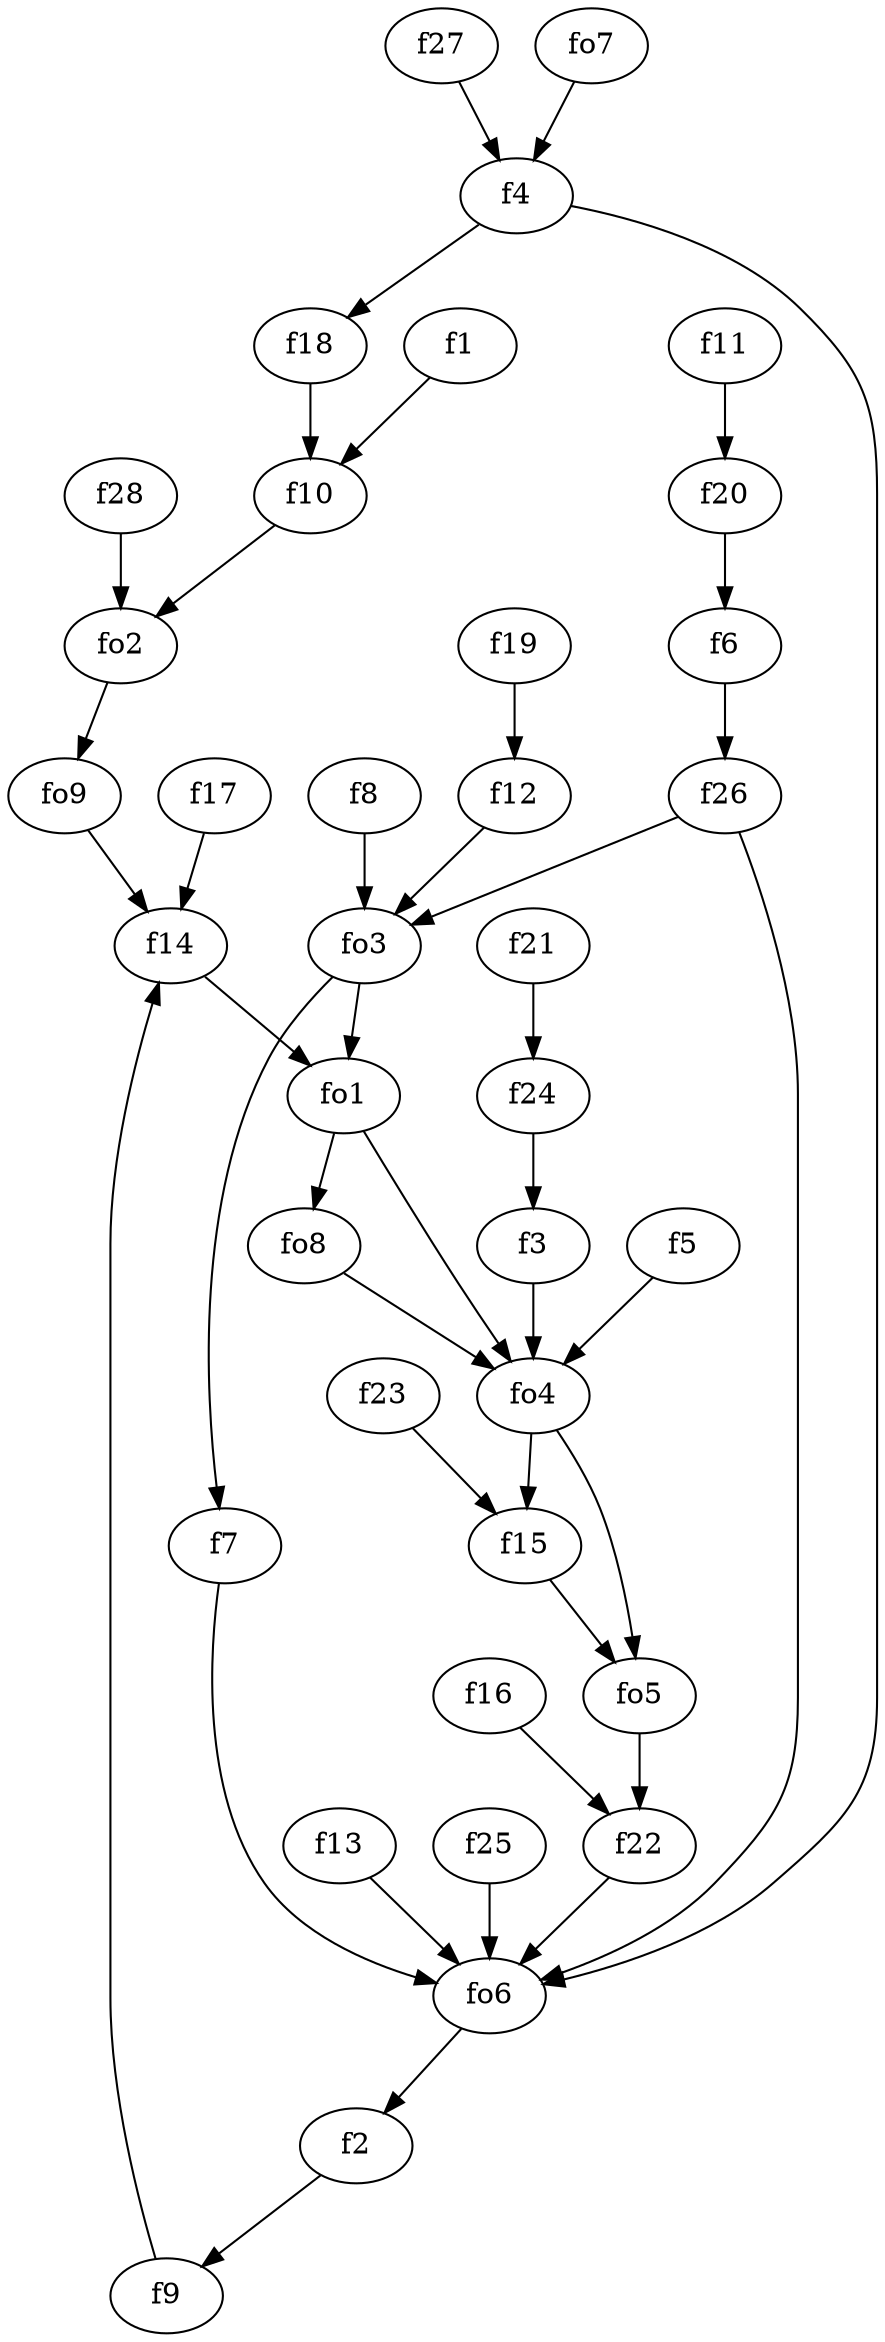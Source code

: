strict digraph  {
f1;
f2;
f3;
f4;
f5;
f6;
f7;
f8;
f9;
f10;
f11;
f12;
f13;
f14;
f15;
f16;
f17;
f18;
f19;
f20;
f21;
f22;
f23;
f24;
f25;
f26;
f27;
f28;
fo1;
fo2;
fo3;
fo4;
fo5;
fo6;
fo7;
fo8;
fo9;
f1 -> f10  [weight=2];
f2 -> f9  [weight=2];
f3 -> fo4  [weight=2];
f4 -> f18  [weight=2];
f4 -> fo6  [weight=2];
f5 -> fo4  [weight=2];
f6 -> f26  [weight=2];
f7 -> fo6  [weight=2];
f8 -> fo3  [weight=2];
f9 -> f14  [weight=2];
f10 -> fo2  [weight=2];
f11 -> f20  [weight=2];
f12 -> fo3  [weight=2];
f13 -> fo6  [weight=2];
f14 -> fo1  [weight=2];
f15 -> fo5  [weight=2];
f16 -> f22  [weight=2];
f17 -> f14  [weight=2];
f18 -> f10  [weight=2];
f19 -> f12  [weight=2];
f20 -> f6  [weight=2];
f21 -> f24  [weight=2];
f22 -> fo6  [weight=2];
f23 -> f15  [weight=2];
f24 -> f3  [weight=2];
f25 -> fo6  [weight=2];
f26 -> fo6  [weight=2];
f26 -> fo3  [weight=2];
f27 -> f4  [weight=2];
f28 -> fo2  [weight=2];
fo1 -> fo4  [weight=2];
fo1 -> fo8  [weight=2];
fo2 -> fo9  [weight=2];
fo3 -> f7  [weight=2];
fo3 -> fo1  [weight=2];
fo4 -> fo5  [weight=2];
fo4 -> f15  [weight=2];
fo5 -> f22  [weight=2];
fo6 -> f2  [weight=2];
fo7 -> f4  [weight=2];
fo8 -> fo4  [weight=2];
fo9 -> f14  [weight=2];
}
